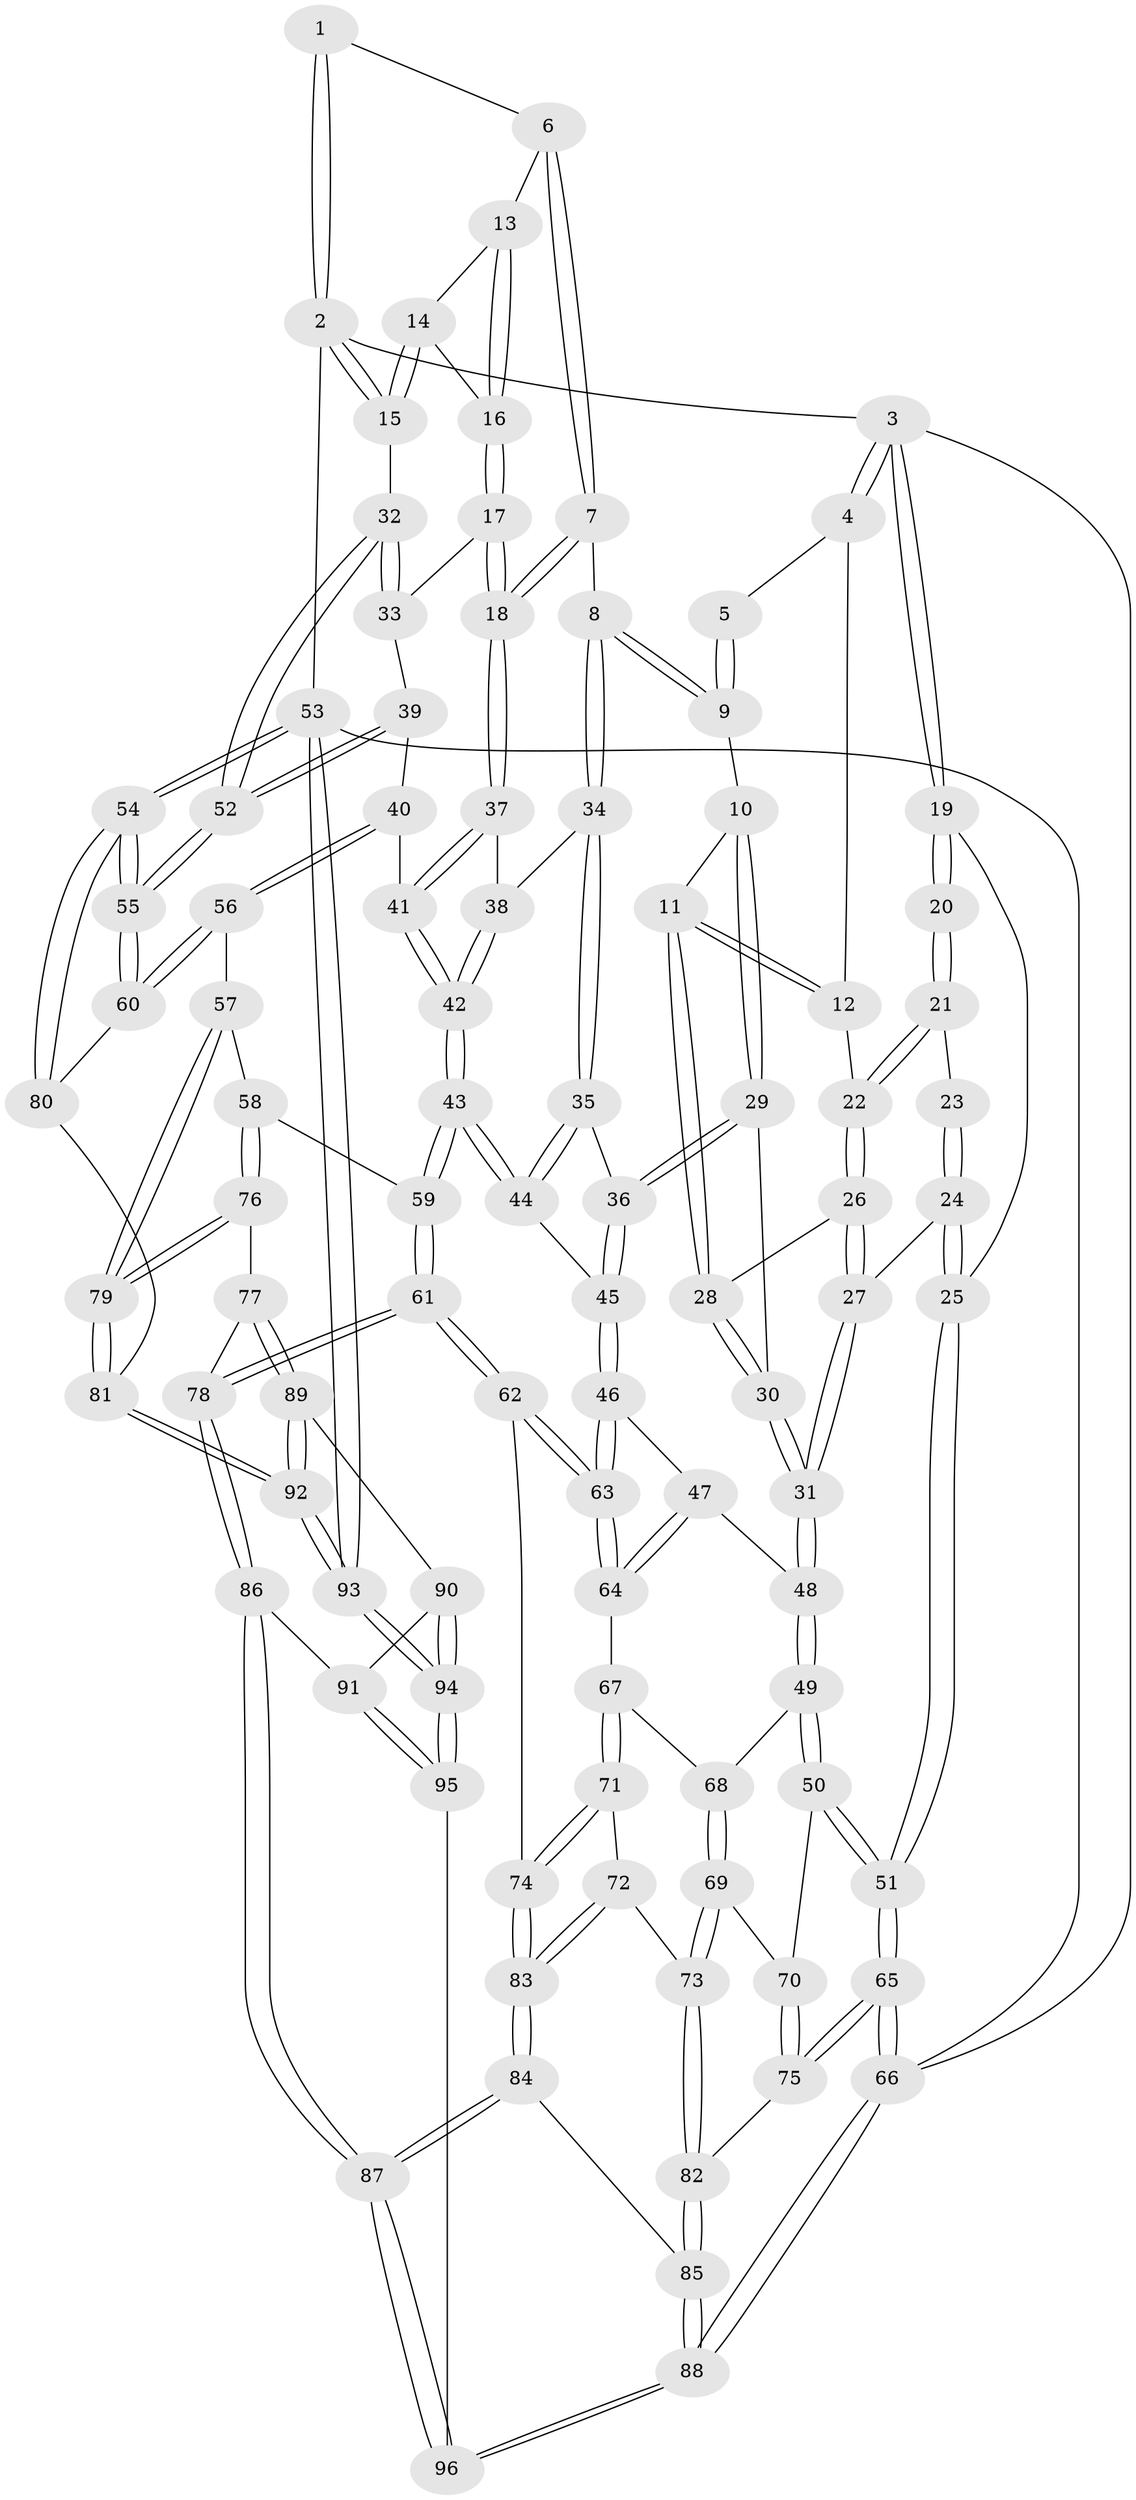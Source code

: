 // Generated by graph-tools (version 1.1) at 2025/51/03/09/25 03:51:07]
// undirected, 96 vertices, 237 edges
graph export_dot {
graph [start="1"]
  node [color=gray90,style=filled];
  1 [pos="+0.7414592588606187+0"];
  2 [pos="+1+0"];
  3 [pos="+0+0"];
  4 [pos="+0.32682886002107947+0"];
  5 [pos="+0.654232611660827+0"];
  6 [pos="+0.7549308689761446+0"];
  7 [pos="+0.6824799620566612+0.1458524057188707"];
  8 [pos="+0.5749655093288324+0.15429461260351657"];
  9 [pos="+0.5601063676169042+0.13632018489997844"];
  10 [pos="+0.45318962182413197+0.1136189958829379"];
  11 [pos="+0.4275106629517706+0.09316022064399546"];
  12 [pos="+0.325048313658917+0"];
  13 [pos="+0.808461275507952+0.07213832884473914"];
  14 [pos="+0.9858515231004571+0.026588436577856152"];
  15 [pos="+1+0"];
  16 [pos="+0.8296339814503612+0.1533642486946354"];
  17 [pos="+0.8175234544356136+0.20360096857252832"];
  18 [pos="+0.8017109146567657+0.21780726645250043"];
  19 [pos="+0+0"];
  20 [pos="+0.10588453687344772+0.04402787611611894"];
  21 [pos="+0.23681385872659277+0.08026769616499257"];
  22 [pos="+0.24038753998685466+0.07977376737725202"];
  23 [pos="+0.12446848162522954+0.13514671117659788"];
  24 [pos="+0+0.260592127316451"];
  25 [pos="+0+0.24872264442723968"];
  26 [pos="+0.24694066104669962+0.1421851494475494"];
  27 [pos="+0.17266782777393605+0.32694552497401685"];
  28 [pos="+0.32923159951184267+0.19424735060229392"];
  29 [pos="+0.38399454845108444+0.2997475381062983"];
  30 [pos="+0.3679994595365836+0.29723010114698056"];
  31 [pos="+0.1919368786721572+0.3443038504281471"];
  32 [pos="+1+0.13300191140869752"];
  33 [pos="+0.9588895469242709+0.20567163687741438"];
  34 [pos="+0.5681891402008837+0.2531131473242626"];
  35 [pos="+0.5643981891804096+0.2581036911690105"];
  36 [pos="+0.3973147530149457+0.3088207499387873"];
  37 [pos="+0.7938982417457315+0.2667700229274052"];
  38 [pos="+0.6480035463198742+0.28841758220653807"];
  39 [pos="+0.8977107616755029+0.3855437533209398"];
  40 [pos="+0.8676224318342998+0.39680732818129844"];
  41 [pos="+0.8172120761215986+0.35906543609069774"];
  42 [pos="+0.6769410925231332+0.42985531583601494"];
  43 [pos="+0.6522256311196553+0.45498152063999286"];
  44 [pos="+0.5647134384997606+0.40464840279708664"];
  45 [pos="+0.4450314379846186+0.438950423613648"];
  46 [pos="+0.43622901332556707+0.45999581927597205"];
  47 [pos="+0.35574115530702966+0.4726952247279599"];
  48 [pos="+0.21646553960257697+0.46858911596699715"];
  49 [pos="+0.2074904362842813+0.49594786540839275"];
  50 [pos="+0.12016511867870672+0.5520409117989598"];
  51 [pos="+0+0.42877376898570263"];
  52 [pos="+1+0.31878615356359197"];
  53 [pos="+1+1"];
  54 [pos="+1+1"];
  55 [pos="+1+0.6299035885507508"];
  56 [pos="+0.8831280407925788+0.5593430055897873"];
  57 [pos="+0.8386588635467321+0.575471725363792"];
  58 [pos="+0.8324424852126038+0.5757667816057234"];
  59 [pos="+0.6534860975608522+0.48161395312013494"];
  60 [pos="+0.9340407043491548+0.5893922619946605"];
  61 [pos="+0.5467455804979107+0.6939953992504714"];
  62 [pos="+0.5031580004075092+0.6694329273296413"];
  63 [pos="+0.49554620496279644+0.658669329325927"];
  64 [pos="+0.34403028320868495+0.596561662233933"];
  65 [pos="+0+0.7090353696153163"];
  66 [pos="+0+1"];
  67 [pos="+0.2874106585996088+0.5876646559308778"];
  68 [pos="+0.2446576310176417+0.5560023375781201"];
  69 [pos="+0.21262616658939237+0.6813605304198989"];
  70 [pos="+0.10895949743139544+0.6021514161149952"];
  71 [pos="+0.288220728364071+0.6695340294696746"];
  72 [pos="+0.2193895728810359+0.7018555882978204"];
  73 [pos="+0.21758900764212574+0.7011463639643634"];
  74 [pos="+0.3667732519660125+0.7150860306658967"];
  75 [pos="+0.04375555027984718+0.7134572582709685"];
  76 [pos="+0.5882734316955173+0.7147714896358763"];
  77 [pos="+0.5720994479719221+0.7125379662485541"];
  78 [pos="+0.5505128753892174+0.6997848813075758"];
  79 [pos="+0.7756940196207336+0.808656956472414"];
  80 [pos="+0.8894125295159997+0.731912972957195"];
  81 [pos="+0.7867977096388244+0.8189737729156269"];
  82 [pos="+0.10276096449723574+0.7645244020630287"];
  83 [pos="+0.2884226791120993+0.7891737450357906"];
  84 [pos="+0.27355762907271014+0.865686808231945"];
  85 [pos="+0.1473237494139951+0.8929597952090914"];
  86 [pos="+0.3983439464364808+0.9153725551929476"];
  87 [pos="+0.37744798187127065+0.9293626890024314"];
  88 [pos="+0+1"];
  89 [pos="+0.5911753617110774+0.8656131053699166"];
  90 [pos="+0.5834137826308275+0.894959113214364"];
  91 [pos="+0.5286599318909948+0.9505209853549985"];
  92 [pos="+0.8934672082796027+1"];
  93 [pos="+1+1"];
  94 [pos="+0.7297427502298546+1"];
  95 [pos="+0.6177175898708704+1"];
  96 [pos="+0.3720721750096713+1"];
  1 -- 2;
  1 -- 2;
  1 -- 6;
  2 -- 3;
  2 -- 15;
  2 -- 15;
  2 -- 53;
  3 -- 4;
  3 -- 4;
  3 -- 19;
  3 -- 19;
  3 -- 66;
  4 -- 5;
  4 -- 12;
  5 -- 9;
  5 -- 9;
  6 -- 7;
  6 -- 7;
  6 -- 13;
  7 -- 8;
  7 -- 18;
  7 -- 18;
  8 -- 9;
  8 -- 9;
  8 -- 34;
  8 -- 34;
  9 -- 10;
  10 -- 11;
  10 -- 29;
  10 -- 29;
  11 -- 12;
  11 -- 12;
  11 -- 28;
  11 -- 28;
  12 -- 22;
  13 -- 14;
  13 -- 16;
  13 -- 16;
  14 -- 15;
  14 -- 15;
  14 -- 16;
  15 -- 32;
  16 -- 17;
  16 -- 17;
  17 -- 18;
  17 -- 18;
  17 -- 33;
  18 -- 37;
  18 -- 37;
  19 -- 20;
  19 -- 20;
  19 -- 25;
  20 -- 21;
  20 -- 21;
  21 -- 22;
  21 -- 22;
  21 -- 23;
  22 -- 26;
  22 -- 26;
  23 -- 24;
  23 -- 24;
  24 -- 25;
  24 -- 25;
  24 -- 27;
  25 -- 51;
  25 -- 51;
  26 -- 27;
  26 -- 27;
  26 -- 28;
  27 -- 31;
  27 -- 31;
  28 -- 30;
  28 -- 30;
  29 -- 30;
  29 -- 36;
  29 -- 36;
  30 -- 31;
  30 -- 31;
  31 -- 48;
  31 -- 48;
  32 -- 33;
  32 -- 33;
  32 -- 52;
  32 -- 52;
  33 -- 39;
  34 -- 35;
  34 -- 35;
  34 -- 38;
  35 -- 36;
  35 -- 44;
  35 -- 44;
  36 -- 45;
  36 -- 45;
  37 -- 38;
  37 -- 41;
  37 -- 41;
  38 -- 42;
  38 -- 42;
  39 -- 40;
  39 -- 52;
  39 -- 52;
  40 -- 41;
  40 -- 56;
  40 -- 56;
  41 -- 42;
  41 -- 42;
  42 -- 43;
  42 -- 43;
  43 -- 44;
  43 -- 44;
  43 -- 59;
  43 -- 59;
  44 -- 45;
  45 -- 46;
  45 -- 46;
  46 -- 47;
  46 -- 63;
  46 -- 63;
  47 -- 48;
  47 -- 64;
  47 -- 64;
  48 -- 49;
  48 -- 49;
  49 -- 50;
  49 -- 50;
  49 -- 68;
  50 -- 51;
  50 -- 51;
  50 -- 70;
  51 -- 65;
  51 -- 65;
  52 -- 55;
  52 -- 55;
  53 -- 54;
  53 -- 54;
  53 -- 93;
  53 -- 93;
  53 -- 66;
  54 -- 55;
  54 -- 55;
  54 -- 80;
  54 -- 80;
  55 -- 60;
  55 -- 60;
  56 -- 57;
  56 -- 60;
  56 -- 60;
  57 -- 58;
  57 -- 79;
  57 -- 79;
  58 -- 59;
  58 -- 76;
  58 -- 76;
  59 -- 61;
  59 -- 61;
  60 -- 80;
  61 -- 62;
  61 -- 62;
  61 -- 78;
  61 -- 78;
  62 -- 63;
  62 -- 63;
  62 -- 74;
  63 -- 64;
  63 -- 64;
  64 -- 67;
  65 -- 66;
  65 -- 66;
  65 -- 75;
  65 -- 75;
  66 -- 88;
  66 -- 88;
  67 -- 68;
  67 -- 71;
  67 -- 71;
  68 -- 69;
  68 -- 69;
  69 -- 70;
  69 -- 73;
  69 -- 73;
  70 -- 75;
  70 -- 75;
  71 -- 72;
  71 -- 74;
  71 -- 74;
  72 -- 73;
  72 -- 83;
  72 -- 83;
  73 -- 82;
  73 -- 82;
  74 -- 83;
  74 -- 83;
  75 -- 82;
  76 -- 77;
  76 -- 79;
  76 -- 79;
  77 -- 78;
  77 -- 89;
  77 -- 89;
  78 -- 86;
  78 -- 86;
  79 -- 81;
  79 -- 81;
  80 -- 81;
  81 -- 92;
  81 -- 92;
  82 -- 85;
  82 -- 85;
  83 -- 84;
  83 -- 84;
  84 -- 85;
  84 -- 87;
  84 -- 87;
  85 -- 88;
  85 -- 88;
  86 -- 87;
  86 -- 87;
  86 -- 91;
  87 -- 96;
  87 -- 96;
  88 -- 96;
  88 -- 96;
  89 -- 90;
  89 -- 92;
  89 -- 92;
  90 -- 91;
  90 -- 94;
  90 -- 94;
  91 -- 95;
  91 -- 95;
  92 -- 93;
  92 -- 93;
  93 -- 94;
  93 -- 94;
  94 -- 95;
  94 -- 95;
  95 -- 96;
}
